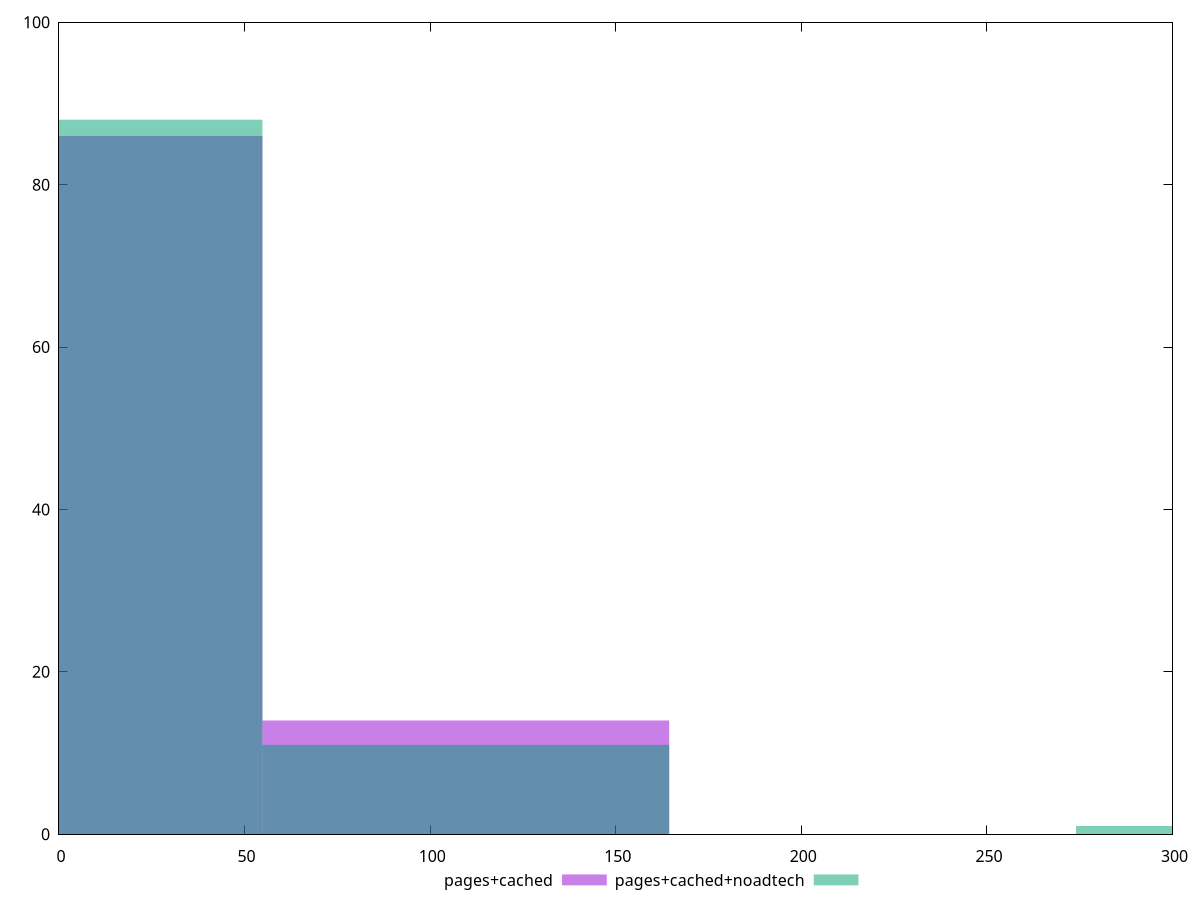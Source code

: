 reset

$pagesCached <<EOF
0 86
109.60229120814257 14
EOF

$pagesCachedNoadtech <<EOF
0 88
109.60229120814257 11
328.80687362442774 1
EOF

set key outside below
set boxwidth 109.60229120814257
set xrange [0:300]
set yrange [0:100]
set trange [0:100]
set style fill transparent solid 0.5 noborder
set terminal svg size 640, 500 enhanced background rgb 'white'
set output "report_00017_2021-02-10T15-08-03.406Z/unminified-javascript/comparison/histogram/1_vs_2.svg"

plot $pagesCached title "pages+cached" with boxes, \
     $pagesCachedNoadtech title "pages+cached+noadtech" with boxes

reset
